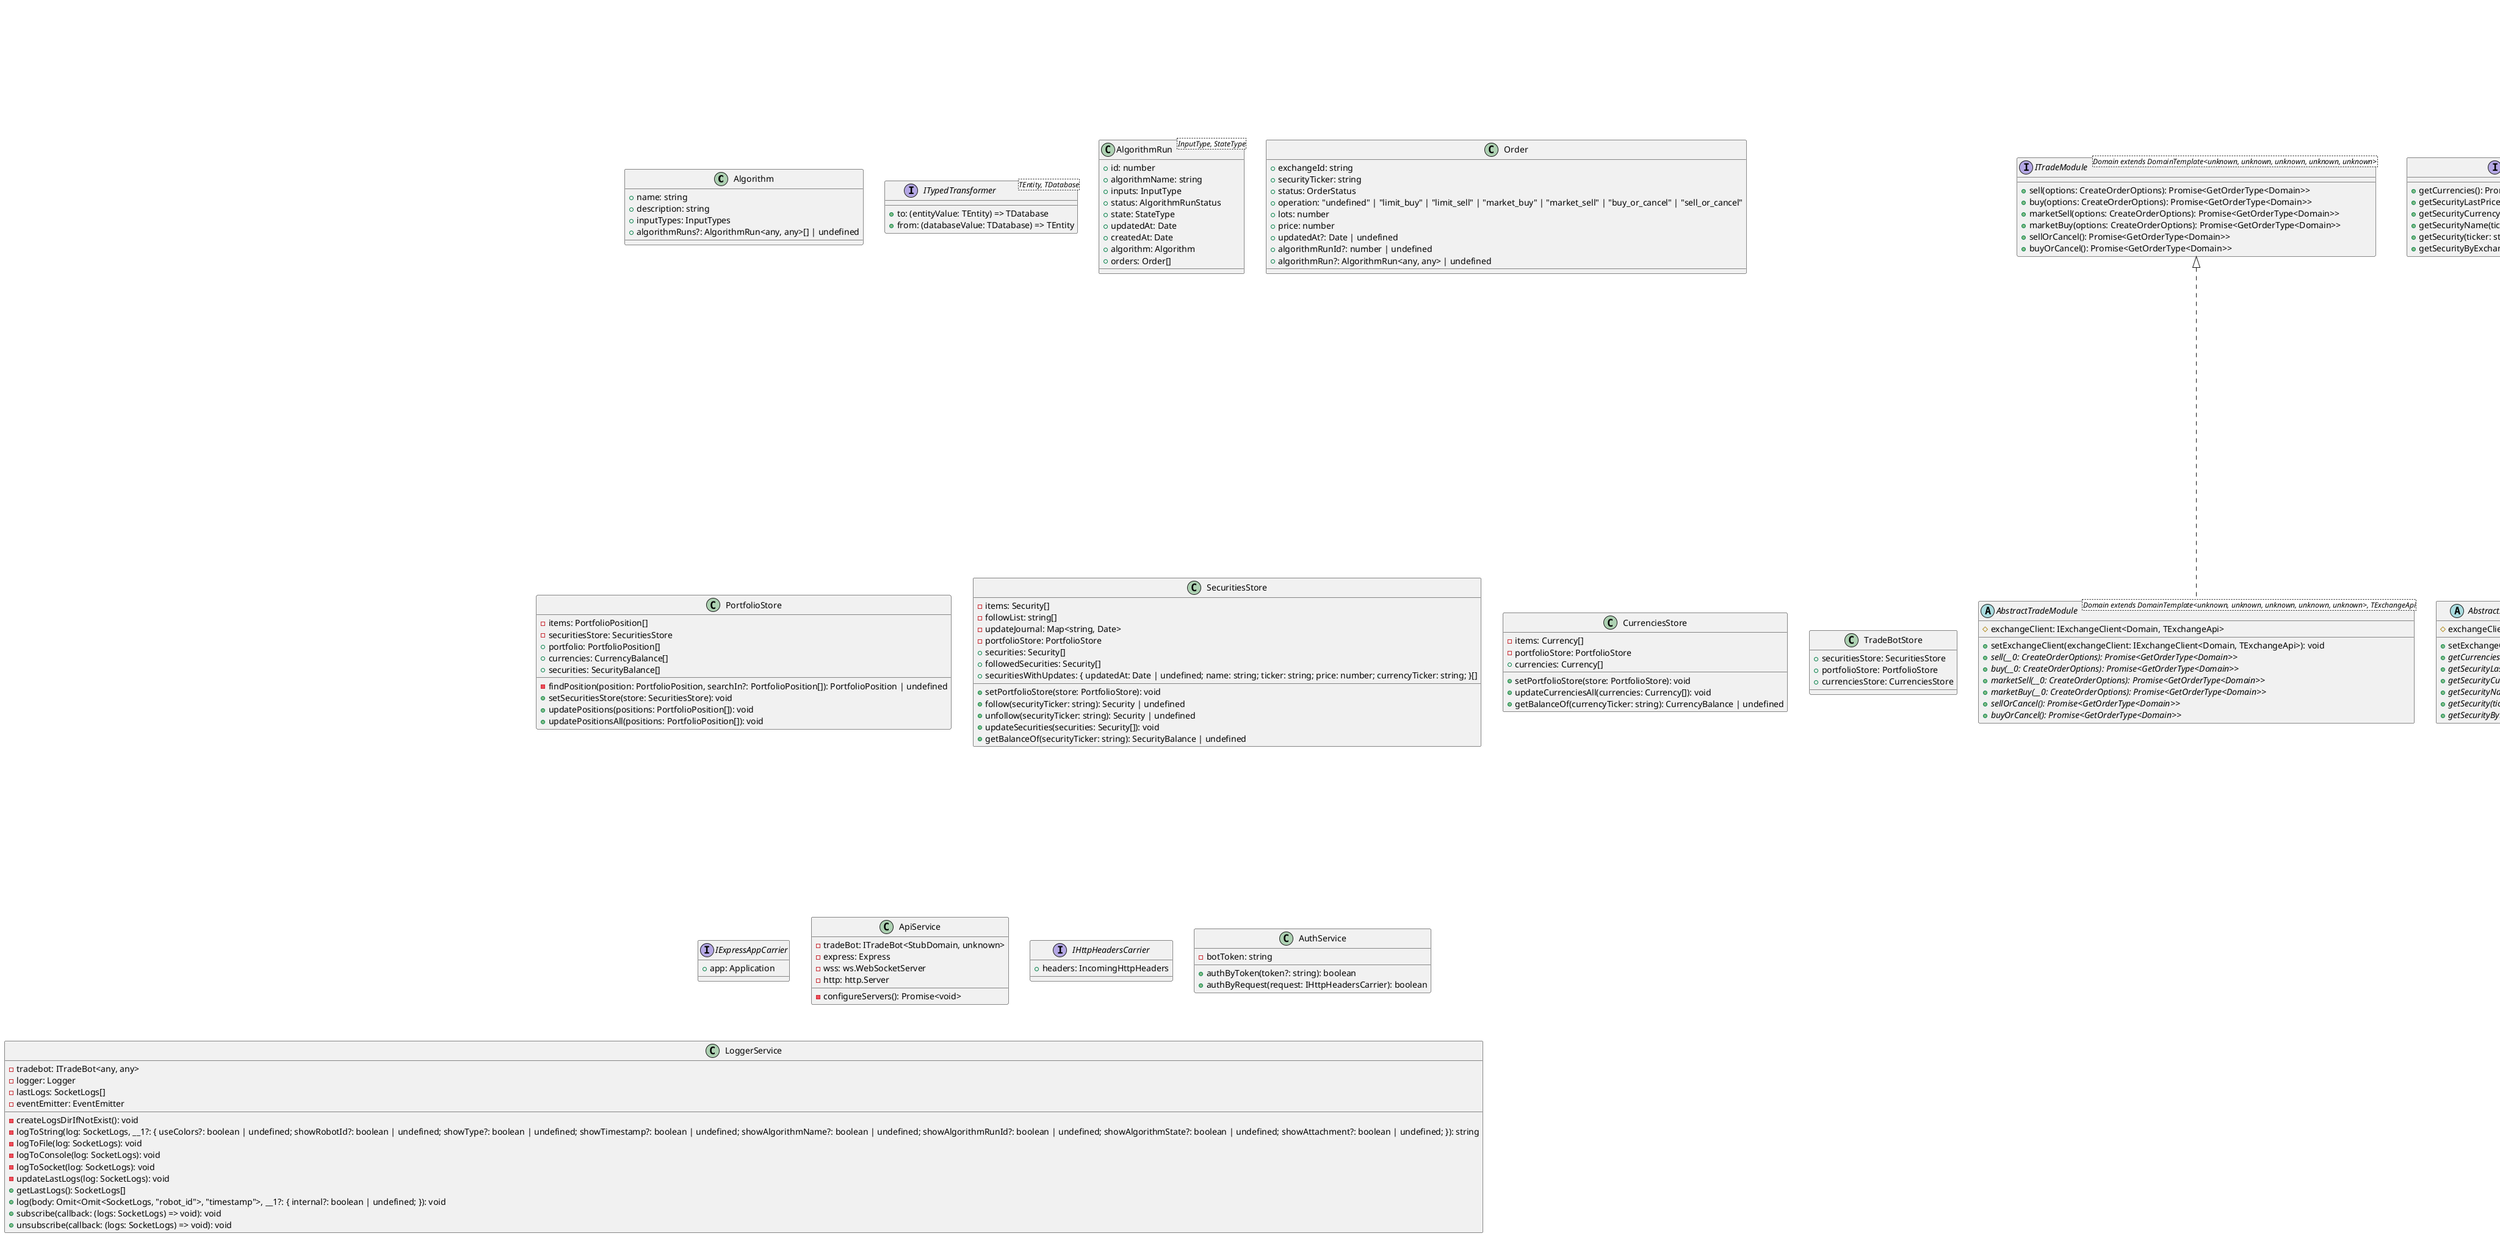 @startuml
class Algorithm {
    +name: string
    +description: string
    +inputTypes: InputTypes
    +algorithmRuns?: AlgorithmRun<any, any>[] | undefined
}
interface ITypedTransformer<TEntity, TDatabase> {
    +to: (entityValue: TEntity) => TDatabase
    +from: (databaseValue: TDatabase) => TEntity
}
class AlgorithmRun<InputType, StateType> {
    +id: number
    +algorithmName: string
    +inputs: InputType
    +status: AlgorithmRunStatus
    +state: StateType
    +updatedAt: Date
    +createdAt: Date
    +algorithm: Algorithm
    +orders: Order[]
}
class Order {
    +exchangeId: string
    +securityTicker: string
    +status: OrderStatus
    +operation: "undefined" | "limit_buy" | "limit_sell" | "market_buy" | "market_sell" | "buy_or_cancel" | "sell_or_cancel"
    +lots: number
    +price: number
    +updatedAt?: Date | undefined
    +algorithmRunId?: number | undefined
    +algorithmRun?: AlgorithmRun<any, any> | undefined
}
class PortfolioStore {
    -items: PortfolioPosition[]
    -securitiesStore: SecuritiesStore
    -findPosition(position: PortfolioPosition, searchIn?: PortfolioPosition[]): PortfolioPosition | undefined
    +setSecuritiesStore(store: SecuritiesStore): void
    +portfolio: PortfolioPosition[]
    +currencies: CurrencyBalance[]
    +securities: SecurityBalance[]
    +updatePositions(positions: PortfolioPosition[]): void
    +updatePositionsAll(positions: PortfolioPosition[]): void
}
class SecuritiesStore {
    -items: Security[]
    -followList: string[]
    -updateJournal: Map<string, Date>
    -portfolioStore: PortfolioStore
    +setPortfolioStore(store: PortfolioStore): void
    +securities: Security[]
    +followedSecurities: Security[]
    +securitiesWithUpdates: { updatedAt: Date | undefined; name: string; ticker: string; price: number; currencyTicker: string; }[]
    +follow(securityTicker: string): Security | undefined
    +unfollow(securityTicker: string): Security | undefined
    +updateSecurities(securities: Security[]): void
    +getBalanceOf(securityTicker: string): SecurityBalance | undefined
}
class CurrenciesStore {
    -items: Currency[]
    -portfolioStore: PortfolioStore
    +setPortfolioStore(store: PortfolioStore): void
    +currencies: Currency[]
    +updateCurrenciesAll(currencies: Currency[]): void
    +getBalanceOf(currencyTicker: string): CurrencyBalance | undefined
}
class TradeBotStore {
    +securitiesStore: SecuritiesStore
    +portfolioStore: PortfolioStore
    +currenciesStore: CurrenciesStore
}
interface ITradeModule<Domain extends DomainTemplate<unknown, unknown, unknown, unknown, unknown>> {
    +sell(options: CreateOrderOptions): Promise<GetOrderType<Domain>>
    +buy(options: CreateOrderOptions): Promise<GetOrderType<Domain>>
    +marketSell(options: CreateOrderOptions): Promise<GetOrderType<Domain>>
    +marketBuy(options: CreateOrderOptions): Promise<GetOrderType<Domain>>
    +sellOrCancel(): Promise<GetOrderType<Domain>>
    +buyOrCancel(): Promise<GetOrderType<Domain>>
}
abstract class AbstractTradeModule<Domain extends DomainTemplate<unknown, unknown, unknown, unknown, unknown>, TExchangeApi> implements ITradeModule {
    #exchangeClient: IExchangeClient<Domain, TExchangeApi>
    +setExchangeClient(exchangeClient: IExchangeClient<Domain, TExchangeApi>): void
    +{abstract} sell(__0: CreateOrderOptions): Promise<GetOrderType<Domain>>
    +{abstract} buy(__0: CreateOrderOptions): Promise<GetOrderType<Domain>>
    +{abstract} marketSell(__0: CreateOrderOptions): Promise<GetOrderType<Domain>>
    +{abstract} marketBuy(__0: CreateOrderOptions): Promise<GetOrderType<Domain>>
    +{abstract} sellOrCancel(): Promise<GetOrderType<Domain>>
    +{abstract} buyOrCancel(): Promise<GetOrderType<Domain>>
}
interface IInfoModule<Domain extends DomainTemplate<unknown, unknown, unknown, unknown, unknown>> {
    +getCurrencies(): Promise<GetCurrencyType<Domain>[]>
    +getSecurityLastPrice(ticker: string): Promise<number>
    +getSecurityCurrency(ticker: string): Promise<GetCurrencyType<Domain>>
    +getSecurityName(ticker: string): Promise<string>
    +getSecurity(ticker: string, ignoreCache?: boolean | undefined): Promise<GetSecurityBalanceType<Domain> | null>
    +getSecurityByExchangeId(id: string, ignoreCache?: boolean | undefined): Promise<GetSecurityBalanceType<Domain> | null>
}
abstract class AbstractInfoModule<Domain extends DomainTemplate<unknown, unknown, unknown, unknown, unknown>, TExchangeApi> implements IInfoModule {
    #exchangeClient: IExchangeClient<Domain, TExchangeApi>
    +setExchangeClient(exchangeClient: IExchangeClient<Domain, TExchangeApi>): void
    +{abstract} getCurrencies(): Promise<GetCurrencyType<Domain>[]>
    +{abstract} getSecurityLastPrice(ticker: string): Promise<number>
    +{abstract} getSecurityCurrency(ticker: string): Promise<GetCurrencyType<Domain>>
    +{abstract} getSecurityName(ticker: string): Promise<string>
    +{abstract} getSecurity(ticker: string, ignoreCache?: boolean | undefined): Promise<GetSecurityType<Domain> | null>
    +{abstract} getSecurityByExchangeId(id: string, ignoreCache?: boolean | undefined): Promise<GetSecurityType<Domain> | null>
}
interface IDomainMapper<Domain extends DomainTemplate<unknown, unknown, unknown, unknown, unknown>> {
    +currency(currency: GetCurrencyType<Domain>): Promise<Currency>
    +currencyBalance(currency: GetCurrencyBalanceType<Domain>): Promise<CurrencyBalance>
    +security(security: GetSecurityType<Domain>): Promise<Security>
    +securityBalance(security: GetSecurityBalanceType<Domain>): Promise<SecurityBalance>
    +order(order: GetOrderType<Domain>): Promise<Order>
    +orderStatus(order: GetOrderType<Domain>): OrderStatus
    +orderOperation(order: GetOrderType<Domain>): "undefined" | "limit_buy" | "limit_sell" | "market_buy" | "market_sell" | "buy_or_cancel" | "sell_or_cancel"
}
abstract class AbstractExchangeClient<Domain extends DomainTemplate<unknown, unknown, unknown, unknown, unknown>, TExchangeApi> implements IExchangeClient {
    -_isAccountInitialized: boolean
    +isAccountInitialized: boolean
    #isAccountInitialized: boolean
    +api: TExchangeApi
    +tradeModule: ITradeModule<Domain>
    +infoModule: IInfoModule<Domain>
    +domainMapper: IDomainMapper<Domain>
    #{abstract} initAccount(): Promise<unknown>
    +{abstract} getPortfolio(): Promise<GetSecurityBalanceType<Domain>[]>
    +{abstract} getCurrenciesBalance(): Promise<GetCurrencyBalanceType<Domain>[]>
}
interface ITradeAlgorithmsEngine {
    +description: Algorithm[]
    +runAlgorithm(name: string, inputs: unknown): Promise<AlgorithmRun<any, any>>
    +resumeAlgorithms(): Promise<void>
    +continueAlgorithm(name: string, run_id: number): Promise<AlgorithmRun<any, any>>
    +stopAlgorithm(name: string, run_id: number): Promise<AlgorithmRun<any, any>>
}
interface IExchangeTrader {
    +scheduleAction(action: JobCallback, date: Date): Job
    +scheduleOrder(date: Date, order: CreateOrderOptions, algorithm_name?: string | undefined, run_id?: number | undefined): Job
    +sendOrder(orderDetails: CreateOrderOptions, algorithm_name?: string | undefined, run_id?: number | undefined): Promise<OrderStatus>
}
interface IExchangeWatcher<Domain extends DomainTemplate<unknown, unknown, unknown, unknown, unknown>> {
    +getPortfolio(): Promise<SecurityBalance[]>
    +getCurrenciesBalance(): Promise<CurrencyBalance[]>
    +getCurrencies(): Promise<Currency[]>
    +getSecurity(ticker: string): Promise<Security>
    +getSecurityName(ticker: string): Promise<string>
    +getSecurityLastPrice(ticker: string): Promise<number>
    +getSecurityCurrency(ticker: string): Promise<Currency>
    +onOrderSent(order: GetOrderType<Domain>, operation_type: "undefined" | "limit_buy" | "limit_sell" | "market_buy" | "market_sell" | "buy_or_cancel" | "sell_or_cancel", runId?: number | undefined): OrderStatus
}
interface ITradeBot<Domain extends DomainTemplate<unknown, unknown, unknown, unknown, unknown>, TExchangeApi> {
    +exchangeClient: IExchangeClient<Domain, TExchangeApi>
    +analyzer: IExchangeAnalyzer<Domain, TExchangeApi>
    +trader: IExchangeTrader
    +watcher: IExchangeWatcher<Domain>
    +api: ApiService
    +logger: LoggerService
    +auth: AuthService
}
class ExchangeTrader<Domain extends DomainTemplate<unknown, unknown, unknown, unknown, unknown>, TExchangeApi> implements IExchangeTrader {
    -tradebot: ITradeBot<Domain, TExchangeApi>
    -watcher: IExchangeWatcher<Domain>
    -logger: LoggerService
    -exchangeClient: IExchangeClient<Domain, TExchangeApi>
    +scheduleAction(action: JobCallback, date: Date): Job
    +scheduleOrder(date: Date, order: CreateOrderOptions, algorithm_name?: string | undefined, run_id?: number | undefined): Job
    +sendOrder(orderDetails: CreateOrderOptions, algorithm_name?: string | undefined, run_id?: number | undefined): Promise<OrderStatus>
}
class ExchangeWatcher<Domain extends DomainTemplate<unknown, unknown, unknown, unknown, unknown>, TExchangeApi> implements IExchangeWatcher {
    -tradebot: ITradeBot<Domain, TExchangeApi>
    -domainMapper: IDomainMapper<StubDomain>
    -analyzer: IExchangeAnalyzer<Domain, TExchangeApi>
    -trader: IExchangeTrader
    -exchangeClient: IExchangeClient<Domain, TExchangeApi>
    +getPortfolio(): Promise<SecurityBalance[]>
    +getCurrenciesBalance(): Promise<CurrencyBalance[]>
    +getCurrencies(): Promise<Currency[]>
    +getSecurity(ticker: string): Promise<Security>
    +getSecurityName(ticker: string): Promise<string>
    +getSecurityLastPrice(ticker: string): Promise<number>
    +getSecurityCurrency(ticker: string): Promise<Currency>
    +onOrderSent(order: GetOrderType<Domain>, operation_type: "undefined" | "limit_buy" | "limit_sell" | "market_buy" | "market_sell" | "buy_or_cancel" | "sell_or_cancel", runId?: number | undefined): OrderStatus
}
interface IExchangeAnalyzer<Domain extends DomainTemplate<unknown, unknown, unknown, unknown, unknown>, TExchangeApi> {
    +tradebot: ITradeBot<Domain, TExchangeApi>
    +trader: IExchangeTrader
    +watcher: IExchangeWatcher<Domain>
    +tradeAlgos: ITradeAlgorithmsEngine
    +start(): Promise<void>
    +updateCurrencies(): Promise<Currency[]>
    +getCurrencies(): Promise<Currency[]>
    +updateCurrenciesBalance(): Promise<CurrencyBalance[]>
    +getCurrenciesBalance(): Promise<CurrencyBalance[]>
    +updateSecurities(): Promise<Security[]>
    +getSecurities(): Promise<Security[]>
    +getSecurity(ticker: string): Promise<Security>
    +addSecurities(securities: Security[]): Promise<Security[]>
    +getFollowedSecurities(): Promise<Security[]>
    +followSecurity(securityTicker: string): Promise<Security | undefined>
    +unfollowSecurity(securityTicker: string): Promise<Security | undefined>
    +updateFollowedSecurities(): Promise<Security[]>
    +updatePortfolio(): Promise<(CurrencyBalance | SecurityBalance)[]>
    +getPortfolio(): Promise<(CurrencyBalance | SecurityBalance)[]>
    +clearPortfolio(): Promise<number>
    +saveOrder(order: Order, operation: "undefined" | "limit_buy" | "limit_sell" | "market_buy" | "market_sell" | "buy_or_cancel" | "sell_or_cancel", runId?: number | undefined): Promise<Order>
    +getOrders(options: { from?: Date | undefined; to?: Date | undefined; securityTicker?: string | undefined; operation?: "undefined" | "limit_buy" | "limit_sell" | "market_buy" | "market_sell" | "buy_or_cancel" | "sell_or_cancel" | undefined; runId?: number | undefined; }): Promise<Order[]>
    +saveAlgorithms(): Promise<Algorithm[]>
    +runAlgorithm(algorithmName: string, inputs: unknown, state?: unknown): Promise<AlgorithmRun<any, any>>
    +saveAlgorithmRunProgress(id: number, state: unknown): Promise<AlgorithmRun<any, any>>
    +loadAlgorithmRunProgress(id: number): Promise<AlgorithmRun<any, any> | null>
    +stopAlgorithmRun(id: number): Promise<AlgorithmRun<any, any>>
    +resumeAlgorithmRun(id: number): Promise<AlgorithmRun<any, any>>
    +finishAlgorithmRun(id: number): Promise<AlgorithmRun<any, any>>
    +errorAlgorithmRun(id: number, error: Error): Promise<AlgorithmRun<any, any>>
    +getAlgorithmRunsByAlgorithm(algorithmName: string): Promise<AlgorithmRun<any, any>[]>
    +getUnfinishedAlgorithmRuns(): Promise<AlgorithmRun<any, any>[]>
}
class TradeAlgorithmsEngine<Domain extends DomainTemplate<unknown, unknown, unknown, unknown, unknown>, TExchangeApi> implements ITradeAlgorithmsEngine {
    #analyzer: IExchangeAnalyzer<Domain, TExchangeApi>
    #trader: IExchangeTrader
    #watcher: IExchangeWatcher<Domain>
    #tradebot: ITradeBot<Domain, TExchangeApi>
    #algorithms: ITradeAlgorithm<unknown, unknown>[]
    +description: Algorithm[]
    +runAlgorithm(name: string, inputs: unknown): Promise<AlgorithmRun<any, any>>
    +resumeAlgorithms(): Promise<void>
    +continueAlgorithm(name: string, id: number): Promise<AlgorithmRun<any, any>>
    +stopAlgorithm(name: string, id: number): Promise<AlgorithmRun<any, any>>
}
class ExchangeAnalyzer<Domain extends DomainTemplate<unknown, unknown, unknown, unknown, unknown>, TExchangeApi> implements IExchangeAnalyzer {
    +tradebot: ITradeBot<Domain, TExchangeApi>
    +trader: IExchangeTrader
    +watcher: IExchangeWatcher<Domain>
    +tradeAlgos: ITradeAlgorithmsEngine
    +start(): Promise<void>
    -initUpdaters(): Promise<void>
    -loadSecurityIfNotExist(ticker: string): Promise<Security | undefined>
    -loadSecuritiesIfNotExist(tickers: string[]): Promise<Security[]>
    +updateCurrencies(): Promise<Currency[]>
    +getCurrencies(): Promise<Currency[]>
    +updateCurrenciesBalance(): Promise<CurrencyBalance[]>
    +getCurrenciesBalance(): Promise<CurrencyBalance[]>
    +updateSecurities(): Promise<Security[]>
    +getSecurities(): Promise<Security[]>
    +getSecurity(ticker: string): Promise<Security>
    +addSecurities(securities: Security[]): Promise<Security[]>
    +getFollowedSecurities(): Promise<Security[]>
    +followSecurity(securityTicker: string): Promise<Security | undefined>
    +unfollowSecurity(securityTicker: string): Promise<Security | undefined>
    +updateFollowedSecurities(): Promise<Security[]>
    +updatePortfolio(): Promise<(CurrencyBalance | SecurityBalance)[]>
    +getPortfolio(): Promise<(CurrencyBalance | SecurityBalance)[]>
    +clearPortfolio(): Promise<number>
    +saveOrder(order: Order, operation: "undefined" | "limit_buy" | "limit_sell" | "market_buy" | "market_sell" | "buy_or_cancel" | "sell_or_cancel", runId?: number | undefined): Promise<Order>
    +getOrders(__0: { from?: Date | undefined; to?: Date | undefined; securityTicker?: string | undefined; operation?: "undefined" | "limit_buy" | "limit_sell" | "market_buy" | "market_sell" | "buy_or_cancel" | "sell_or_cancel" | undefined; runId?: number | undefined; }): Promise<Order[]>
    +saveAlgorithms(): Promise<Algorithm[]>
    +runAlgorithm(algorithmName: string, inputs: unknown, state?: unknown): Promise<AlgorithmRun<any, any>>
    +saveAlgorithmRunProgress(id: number, state: unknown): Promise<AlgorithmRun<any, any>>
    +loadAlgorithmRunProgress(id: number): Promise<AlgorithmRun<any, any> | null>
    +stopAlgorithmRun(id: number): Promise<AlgorithmRun<any, any>>
    +resumeAlgorithmRun(id: number): Promise<AlgorithmRun<any, any>>
    +finishAlgorithmRun(id: number): Promise<AlgorithmRun<any, any>>
    +errorAlgorithmRun(id: number, error: Error): Promise<AlgorithmRun<any, any>>
    +getAlgorithmRunsByAlgorithm(algorithmName: string): Promise<AlgorithmRun<any, any>[]>
    +getUnfinishedAlgorithmRuns(): Promise<AlgorithmRun<any, any>[]>
}
interface IExpressAppCarrier {
    +app: Application
}
class ApiService {
    -tradeBot: ITradeBot<StubDomain, unknown>
    -express: Express
    -wss: ws.WebSocketServer
    -http: http.Server
    -configureServers(): Promise<void>
}
interface IHttpHeadersCarrier {
    +headers: IncomingHttpHeaders
}
class AuthService {
    -botToken: string
    +authByToken(token?: string): boolean
    +authByRequest(request: IHttpHeadersCarrier): boolean
}
class LoggerService {
    -tradebot: ITradeBot<any, any>
    -logger: Logger
    -lastLogs: SocketLogs[]
    -eventEmitter: EventEmitter
    -createLogsDirIfNotExist(): void
    -logToString(log: SocketLogs, __1?: { useColors?: boolean | undefined; showRobotId?: boolean | undefined; showType?: boolean | undefined; showTimestamp?: boolean | undefined; showAlgorithmName?: boolean | undefined; showAlgorithmRunId?: boolean | undefined; showAlgorithmState?: boolean | undefined; showAttachment?: boolean | undefined; }): string
    -logToFile(log: SocketLogs): void
    -logToConsole(log: SocketLogs): void
    -logToSocket(log: SocketLogs): void
    -updateLastLogs(log: SocketLogs): void
    +getLastLogs(): SocketLogs[]
    +log(body: Omit<Omit<SocketLogs, "robot_id">, "timestamp">, __1?: { internal?: boolean | undefined; }): void
    +subscribe(callback: (logs: SocketLogs) => void): void
    +unsubscribe(callback: (logs: SocketLogs) => void): void
}
interface ITradeAlgorithm<InputsType, StateType> {
    +details: Algorithm
    +name: string
    +description: string
    +inputs: InputTypes
    +main(inputs: InputsType): Promise<AlgorithmRun<InputsType, StateType>>
    +continue(id: number): Promise<AlgorithmRun<InputsType, StateType>>
    +stop(id: number): Promise<AlgorithmRun<InputsType, StateType>>
}
abstract class AbstractTradeAlgorithm<Domain extends DomainTemplate<unknown, unknown, unknown, unknown, unknown>, TExchangeApi, InputsType, StateType, StopDataType> implements ITradeAlgorithm {
    #analyzer: IExchangeAnalyzer<Domain, TExchangeApi>
    #watcher: IExchangeWatcher<Domain>
    #trader: IExchangeTrader
    #stopData: Map<number, StopDataType>
    -logger: LoggerService
    +details: Algorithm
    #fixStart(inputs: InputsType, state: StateType): Promise<AlgorithmRun<any, any>>
    #fixStop(id: number): Promise<AlgorithmRun<any, any>>
    #fixContinue(id: number): Promise<AlgorithmRun<any, any>>
    #fixFinish(id: number): Promise<AlgorithmRun<any, any>>
    #fixError(id: number, error: Error): Promise<AlgorithmRun<any, any>>
    #saveProgress(id: number, progress: StateType): Promise<AlgorithmRun<any, any>>
    #loadProgress(id: number): Promise<AlgorithmRun<any, any>>
    +{abstract} name: string
    +{abstract} description: string
    +{abstract} inputs: InputTypes
    +{abstract} main(inputs: InputsType): Promise<AlgorithmRun<InputsType, StateType>>
    +{abstract} continue(id: number): Promise<AlgorithmRun<InputsType, StateType>>
    +{abstract} stop(id: number): Promise<AlgorithmRun<InputsType, StateType>>
}
interface IExchangeClient<Domain extends DomainTemplate<unknown, unknown, unknown, unknown, unknown>, TExchangeApi> {
    +api: TExchangeApi
    +tradeModule: ITradeModule<Domain>
    +infoModule: IInfoModule<Domain>
    +domainMapper: IDomainMapper<Domain>
    +getPortfolio(): Promise<GetSecurityBalanceType<Domain>[]>
    +getCurrenciesBalance(): Promise<GetCurrencyBalanceType<Domain>[]>
}
abstract class AbstractDomainMapper<Domain extends DomainTemplate<unknown, unknown, unknown, unknown, unknown>, TExchangeApi> implements IDomainMapper {
    #exchangeClient: IExchangeClient<Domain, TExchangeApi>
    +setExchangeClient(exchangeClient: IExchangeClient<Domain, TExchangeApi>): void
    +{abstract} currency(currency: GetCurrencyType<Domain>): Promise<Currency>
    +{abstract} currencyBalance(currency: GetCurrencyBalanceType<Domain>): Promise<CurrencyBalance>
    +{abstract} security(security: GetSecurityType<Domain>): Promise<Security>
    +{abstract} securityBalance(portfolio: GetSecurityBalanceType<Domain>): Promise<SecurityBalance>
    +{abstract} order(order: GetOrderType<Domain>): Promise<Order>
    +{abstract} orderStatus(order: GetOrderType<Domain>): OrderStatus
    +{abstract} orderOperation(order: GetOrderType<Domain>): "undefined" | "limit_buy" | "limit_sell" | "market_buy" | "market_sell" | "buy_or_cancel" | "sell_or_cancel"
}
class TradeBot<Domain extends DomainTemplate<unknown, unknown, unknown, unknown, unknown>, TExchangeApi> implements ITradeBot {
    -_exchangeClient: IExchangeClient<Domain, TExchangeApi>
    -_analyzer: IExchangeAnalyzer<Domain, TExchangeApi>
    -_trader: IExchangeTrader
    -_watcher: IExchangeWatcher<Domain>
    -_api: ApiService
    -_logger: LoggerService
    -_auth: AuthService
    +exchangeClient: IExchangeClient<Domain, TExchangeApi>
    +analyzer: IExchangeAnalyzer<Domain, TExchangeApi>
    +trader: IExchangeTrader
    +watcher: IExchangeWatcher<Domain>
    +api: ApiService
    +logger: LoggerService
    +auth: AuthService
    -setup(__0: { exchangeClient: IExchangeClient<Domain, TExchangeApi>; botToken?: string | undefined; initAlgorithmsCallback?: ((analyzer: IExchangeAnalyzer<Domain, TExchangeApi>) => ITradeAlgorithm[]) | undefined; }): Promise<void>
}
@enduml